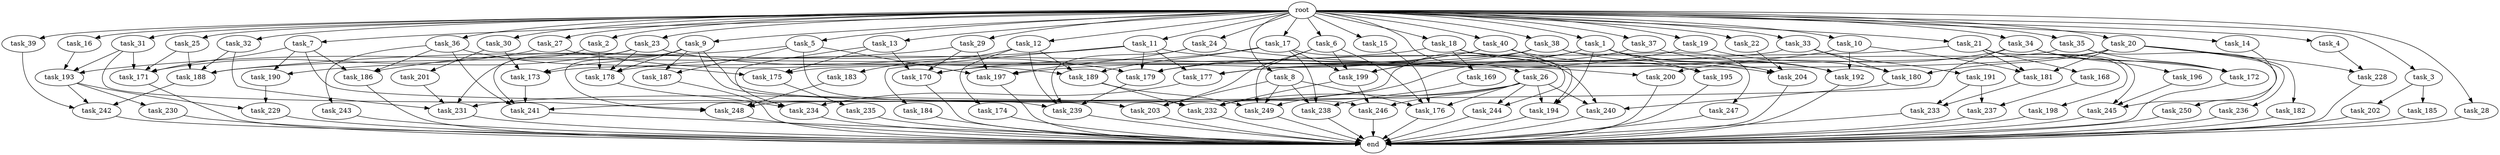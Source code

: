 digraph G {
  task_29 [size="1.024000"];
  task_32 [size="1.024000"];
  task_191 [size="420906795.008000"];
  task_247 [size="137438953.472000"];
  task_27 [size="1.024000"];
  task_198 [size="309237645.312000"];
  task_4 [size="1.024000"];
  task_2 [size="1.024000"];
  task_13 [size="1.024000"];
  task_182 [size="137438953.472000"];
  task_186 [size="910533066.752000"];
  task_177 [size="1855425871.872000"];
  task_168 [size="309237645.312000"];
  task_228 [size="833223655.424000"];
  task_245 [size="867583393.792000"];
  task_6 [size="1.024000"];
  task_9 [size="1.024000"];
  task_175 [size="970662608.896000"];
  task_189 [size="1932735283.200000"];
  task_188 [size="1228360646.656000"];
  task_231 [size="1700807049.216000"];
  task_183 [size="214748364.800000"];
  task_242 [size="1546188226.560000"];
  task_179 [size="2104533975.040000"];
  task_36 [size="1.024000"];
  task_16 [size="1.024000"];
  task_185 [size="34359738.368000"];
  task_249 [size="1331439861.760000"];
  task_243 [size="77309411.328000"];
  task_40 [size="1.024000"];
  task_170 [size="1992864825.344000"];
  task_15 [size="1.024000"];
  task_10 [size="1.024000"];
  task_173 [size="1537598291.968000"];
  task_171 [size="2319282339.840000"];
  task_236 [size="137438953.472000"];
  task_240 [size="2267742732.288000"];
  task_250 [size="34359738.368000"];
  task_235 [size="137438953.472000"];
  task_190 [size="773094113.280000"];
  task_199 [size="1829656068.096000"];
  task_237 [size="429496729.600000"];
  task_26 [size="1.024000"];
  task_25 [size="1.024000"];
  task_31 [size="1.024000"];
  task_201 [size="420906795.008000"];
  end [size="0.000000"];
  task_169 [size="77309411.328000"];
  task_192 [size="1606317768.704000"];
  task_239 [size="1262720385.024000"];
  task_180 [size="1417339207.680000"];
  task_18 [size="1.024000"];
  task_12 [size="1.024000"];
  task_230 [size="549755813.888000"];
  task_33 [size="1.024000"];
  task_238 [size="1494648619.008000"];
  task_197 [size="1520418422.784000"];
  task_14 [size="1.024000"];
  task_241 [size="1151051235.328000"];
  task_229 [size="970662608.896000"];
  task_202 [size="34359738.368000"];
  task_246 [size="2413771620.352000"];
  task_184 [size="858993459.200000"];
  task_174 [size="214748364.800000"];
  task_21 [size="1.024000"];
  task_37 [size="1.024000"];
  task_244 [size="936302870.528000"];
  task_196 [size="137438953.472000"];
  task_187 [size="1005022347.264000"];
  task_23 [size="1.024000"];
  task_176 [size="1632087572.480000"];
  root [size="0.000000"];
  task_5 [size="1.024000"];
  task_195 [size="773094113.280000"];
  task_193 [size="936302870.528000"];
  task_11 [size="1.024000"];
  task_194 [size="2413771620.352000"];
  task_234 [size="1211180777.472000"];
  task_200 [size="352187318.272000"];
  task_3 [size="1.024000"];
  task_19 [size="1.024000"];
  task_39 [size="1.024000"];
  task_232 [size="2104533975.040000"];
  task_22 [size="1.024000"];
  task_28 [size="1.024000"];
  task_7 [size="1.024000"];
  task_34 [size="1.024000"];
  task_233 [size="523986010.112000"];
  task_17 [size="1.024000"];
  task_248 [size="2078764171.264000"];
  task_20 [size="1.024000"];
  task_178 [size="1537598291.968000"];
  task_1 [size="1.024000"];
  task_181 [size="661424963.584000"];
  task_204 [size="1769526525.952000"];
  task_172 [size="1030792151.040000"];
  task_35 [size="1.024000"];
  task_30 [size="1.024000"];
  task_203 [size="1254130450.432000"];
  task_38 [size="1.024000"];
  task_24 [size="1.024000"];
  task_8 [size="1.024000"];

  task_29 -> task_186 [size="134217728.000000"];
  task_29 -> task_170 [size="134217728.000000"];
  task_29 -> task_197 [size="134217728.000000"];
  task_32 -> task_231 [size="75497472.000000"];
  task_32 -> task_188 [size="75497472.000000"];
  task_191 -> task_233 [size="209715200.000000"];
  task_191 -> task_237 [size="209715200.000000"];
  task_247 -> end [size="1.000000"];
  task_27 -> task_189 [size="838860800.000000"];
  task_27 -> task_171 [size="838860800.000000"];
  task_198 -> end [size="1.000000"];
  task_4 -> task_228 [size="679477248.000000"];
  task_2 -> task_231 [size="536870912.000000"];
  task_2 -> task_178 [size="536870912.000000"];
  task_13 -> task_175 [size="838860800.000000"];
  task_13 -> task_170 [size="838860800.000000"];
  task_13 -> task_234 [size="838860800.000000"];
  task_182 -> end [size="1.000000"];
  task_186 -> end [size="1.000000"];
  task_177 -> task_234 [size="134217728.000000"];
  task_168 -> task_237 [size="209715200.000000"];
  task_228 -> end [size="1.000000"];
  task_245 -> end [size="1.000000"];
  task_6 -> task_203 [size="134217728.000000"];
  task_6 -> task_199 [size="134217728.000000"];
  task_6 -> task_249 [size="134217728.000000"];
  task_6 -> task_176 [size="134217728.000000"];
  task_9 -> task_187 [size="679477248.000000"];
  task_9 -> task_246 [size="679477248.000000"];
  task_9 -> task_239 [size="679477248.000000"];
  task_9 -> task_248 [size="679477248.000000"];
  task_9 -> task_173 [size="679477248.000000"];
  task_9 -> task_178 [size="679477248.000000"];
  task_175 -> task_235 [size="134217728.000000"];
  task_189 -> task_232 [size="75497472.000000"];
  task_189 -> task_249 [size="75497472.000000"];
  task_188 -> task_242 [size="134217728.000000"];
  task_231 -> end [size="1.000000"];
  task_183 -> task_248 [size="134217728.000000"];
  task_242 -> end [size="1.000000"];
  task_179 -> task_239 [size="134217728.000000"];
  task_36 -> task_175 [size="75497472.000000"];
  task_36 -> task_243 [size="75497472.000000"];
  task_36 -> task_186 [size="75497472.000000"];
  task_36 -> task_241 [size="75497472.000000"];
  task_16 -> task_193 [size="75497472.000000"];
  task_185 -> end [size="1.000000"];
  task_249 -> end [size="1.000000"];
  task_243 -> end [size="1.000000"];
  task_40 -> task_194 [size="838860800.000000"];
  task_40 -> task_204 [size="838860800.000000"];
  task_40 -> task_179 [size="838860800.000000"];
  task_40 -> task_197 [size="838860800.000000"];
  task_170 -> end [size="1.000000"];
  task_15 -> task_176 [size="209715200.000000"];
  task_10 -> task_192 [size="209715200.000000"];
  task_10 -> task_181 [size="209715200.000000"];
  task_10 -> task_178 [size="209715200.000000"];
  task_173 -> task_241 [size="838860800.000000"];
  task_171 -> end [size="1.000000"];
  task_236 -> end [size="1.000000"];
  task_240 -> end [size="1.000000"];
  task_250 -> end [size="1.000000"];
  task_235 -> end [size="1.000000"];
  task_190 -> task_229 [size="411041792.000000"];
  task_199 -> task_232 [size="838860800.000000"];
  task_199 -> task_246 [size="838860800.000000"];
  task_237 -> end [size="1.000000"];
  task_26 -> task_240 [size="838860800.000000"];
  task_26 -> task_231 [size="838860800.000000"];
  task_26 -> task_246 [size="838860800.000000"];
  task_26 -> task_194 [size="838860800.000000"];
  task_26 -> task_176 [size="838860800.000000"];
  task_26 -> task_232 [size="838860800.000000"];
  task_26 -> task_244 [size="838860800.000000"];
  task_25 -> task_171 [size="209715200.000000"];
  task_25 -> task_188 [size="209715200.000000"];
  task_31 -> task_193 [size="536870912.000000"];
  task_31 -> task_171 [size="536870912.000000"];
  task_31 -> task_248 [size="536870912.000000"];
  task_201 -> task_231 [size="209715200.000000"];
  task_169 -> task_238 [size="209715200.000000"];
  task_192 -> end [size="1.000000"];
  task_239 -> end [size="1.000000"];
  task_180 -> task_240 [size="536870912.000000"];
  task_18 -> task_169 [size="75497472.000000"];
  task_18 -> task_244 [size="75497472.000000"];
  task_18 -> task_188 [size="75497472.000000"];
  task_18 -> task_195 [size="75497472.000000"];
  task_12 -> task_189 [size="209715200.000000"];
  task_12 -> task_183 [size="209715200.000000"];
  task_12 -> task_174 [size="209715200.000000"];
  task_12 -> task_239 [size="209715200.000000"];
  task_230 -> end [size="1.000000"];
  task_33 -> task_180 [size="411041792.000000"];
  task_33 -> task_173 [size="411041792.000000"];
  task_33 -> task_191 [size="411041792.000000"];
  task_238 -> end [size="1.000000"];
  task_197 -> end [size="1.000000"];
  task_14 -> task_245 [size="134217728.000000"];
  task_241 -> end [size="1.000000"];
  task_229 -> end [size="1.000000"];
  task_202 -> end [size="1.000000"];
  task_246 -> end [size="1.000000"];
  task_184 -> end [size="1.000000"];
  task_174 -> end [size="1.000000"];
  task_21 -> task_245 [size="301989888.000000"];
  task_21 -> task_168 [size="301989888.000000"];
  task_21 -> task_179 [size="301989888.000000"];
  task_21 -> task_198 [size="301989888.000000"];
  task_21 -> task_181 [size="301989888.000000"];
  task_37 -> task_192 [size="679477248.000000"];
  task_37 -> task_249 [size="679477248.000000"];
  task_244 -> end [size="1.000000"];
  task_196 -> task_245 [size="411041792.000000"];
  task_187 -> end [size="1.000000"];
  task_23 -> task_178 [size="75497472.000000"];
  task_23 -> task_241 [size="75497472.000000"];
  task_23 -> task_179 [size="75497472.000000"];
  task_23 -> task_190 [size="75497472.000000"];
  task_176 -> end [size="1.000000"];
  root -> task_12 [size="1.000000"];
  root -> task_36 [size="1.000000"];
  root -> task_16 [size="1.000000"];
  root -> task_9 [size="1.000000"];
  root -> task_39 [size="1.000000"];
  root -> task_11 [size="1.000000"];
  root -> task_22 [size="1.000000"];
  root -> task_7 [size="1.000000"];
  root -> task_33 [size="1.000000"];
  root -> task_28 [size="1.000000"];
  root -> task_4 [size="1.000000"];
  root -> task_34 [size="1.000000"];
  root -> task_2 [size="1.000000"];
  root -> task_15 [size="1.000000"];
  root -> task_10 [size="1.000000"];
  root -> task_29 [size="1.000000"];
  root -> task_21 [size="1.000000"];
  root -> task_17 [size="1.000000"];
  root -> task_18 [size="1.000000"];
  root -> task_27 [size="1.000000"];
  root -> task_20 [size="1.000000"];
  root -> task_23 [size="1.000000"];
  root -> task_6 [size="1.000000"];
  root -> task_32 [size="1.000000"];
  root -> task_5 [size="1.000000"];
  root -> task_37 [size="1.000000"];
  root -> task_26 [size="1.000000"];
  root -> task_25 [size="1.000000"];
  root -> task_8 [size="1.000000"];
  root -> task_35 [size="1.000000"];
  root -> task_13 [size="1.000000"];
  root -> task_30 [size="1.000000"];
  root -> task_19 [size="1.000000"];
  root -> task_1 [size="1.000000"];
  root -> task_40 [size="1.000000"];
  root -> task_38 [size="1.000000"];
  root -> task_24 [size="1.000000"];
  root -> task_3 [size="1.000000"];
  root -> task_31 [size="1.000000"];
  root -> task_14 [size="1.000000"];
  task_5 -> task_187 [size="301989888.000000"];
  task_5 -> task_232 [size="301989888.000000"];
  task_5 -> task_193 [size="301989888.000000"];
  task_5 -> task_197 [size="301989888.000000"];
  task_195 -> end [size="1.000000"];
  task_193 -> task_230 [size="536870912.000000"];
  task_193 -> task_242 [size="536870912.000000"];
  task_193 -> task_229 [size="536870912.000000"];
  task_11 -> task_177 [size="838860800.000000"];
  task_11 -> task_184 [size="838860800.000000"];
  task_11 -> task_179 [size="838860800.000000"];
  task_11 -> task_188 [size="838860800.000000"];
  task_11 -> task_172 [size="838860800.000000"];
  task_194 -> end [size="1.000000"];
  task_234 -> end [size="1.000000"];
  task_200 -> end [size="1.000000"];
  task_3 -> task_185 [size="33554432.000000"];
  task_3 -> task_202 [size="33554432.000000"];
  task_19 -> task_180 [size="838860800.000000"];
  task_19 -> task_177 [size="838860800.000000"];
  task_39 -> task_242 [size="838860800.000000"];
  task_232 -> end [size="1.000000"];
  task_22 -> task_204 [size="75497472.000000"];
  task_28 -> end [size="1.000000"];
  task_7 -> task_203 [size="679477248.000000"];
  task_7 -> task_186 [size="679477248.000000"];
  task_7 -> task_171 [size="679477248.000000"];
  task_7 -> task_190 [size="679477248.000000"];
  task_34 -> task_200 [size="134217728.000000"];
  task_34 -> task_241 [size="134217728.000000"];
  task_34 -> task_172 [size="134217728.000000"];
  task_34 -> task_196 [size="134217728.000000"];
  task_233 -> end [size="1.000000"];
  task_17 -> task_240 [size="838860800.000000"];
  task_17 -> task_189 [size="838860800.000000"];
  task_17 -> task_199 [size="838860800.000000"];
  task_17 -> task_238 [size="838860800.000000"];
  task_17 -> task_170 [size="838860800.000000"];
  task_248 -> end [size="1.000000"];
  task_20 -> task_182 [size="134217728.000000"];
  task_20 -> task_228 [size="134217728.000000"];
  task_20 -> task_236 [size="134217728.000000"];
  task_20 -> task_180 [size="134217728.000000"];
  task_20 -> task_177 [size="134217728.000000"];
  task_20 -> task_181 [size="134217728.000000"];
  task_178 -> task_234 [size="209715200.000000"];
  task_1 -> task_204 [size="679477248.000000"];
  task_1 -> task_199 [size="679477248.000000"];
  task_1 -> task_194 [size="679477248.000000"];
  task_1 -> task_195 [size="679477248.000000"];
  task_1 -> task_192 [size="679477248.000000"];
  task_1 -> task_248 [size="679477248.000000"];
  task_181 -> task_233 [size="301989888.000000"];
  task_204 -> end [size="1.000000"];
  task_172 -> end [size="1.000000"];
  task_35 -> task_175 [size="33554432.000000"];
  task_35 -> task_250 [size="33554432.000000"];
  task_35 -> task_172 [size="33554432.000000"];
  task_30 -> task_201 [size="411041792.000000"];
  task_30 -> task_173 [size="411041792.000000"];
  task_203 -> end [size="1.000000"];
  task_38 -> task_247 [size="134217728.000000"];
  task_38 -> task_199 [size="134217728.000000"];
  task_38 -> task_204 [size="134217728.000000"];
  task_38 -> task_170 [size="134217728.000000"];
  task_24 -> task_200 [size="209715200.000000"];
  task_24 -> task_197 [size="209715200.000000"];
  task_24 -> task_239 [size="209715200.000000"];
  task_8 -> task_203 [size="411041792.000000"];
  task_8 -> task_238 [size="411041792.000000"];
  task_8 -> task_176 [size="411041792.000000"];
  task_8 -> task_249 [size="411041792.000000"];
}
